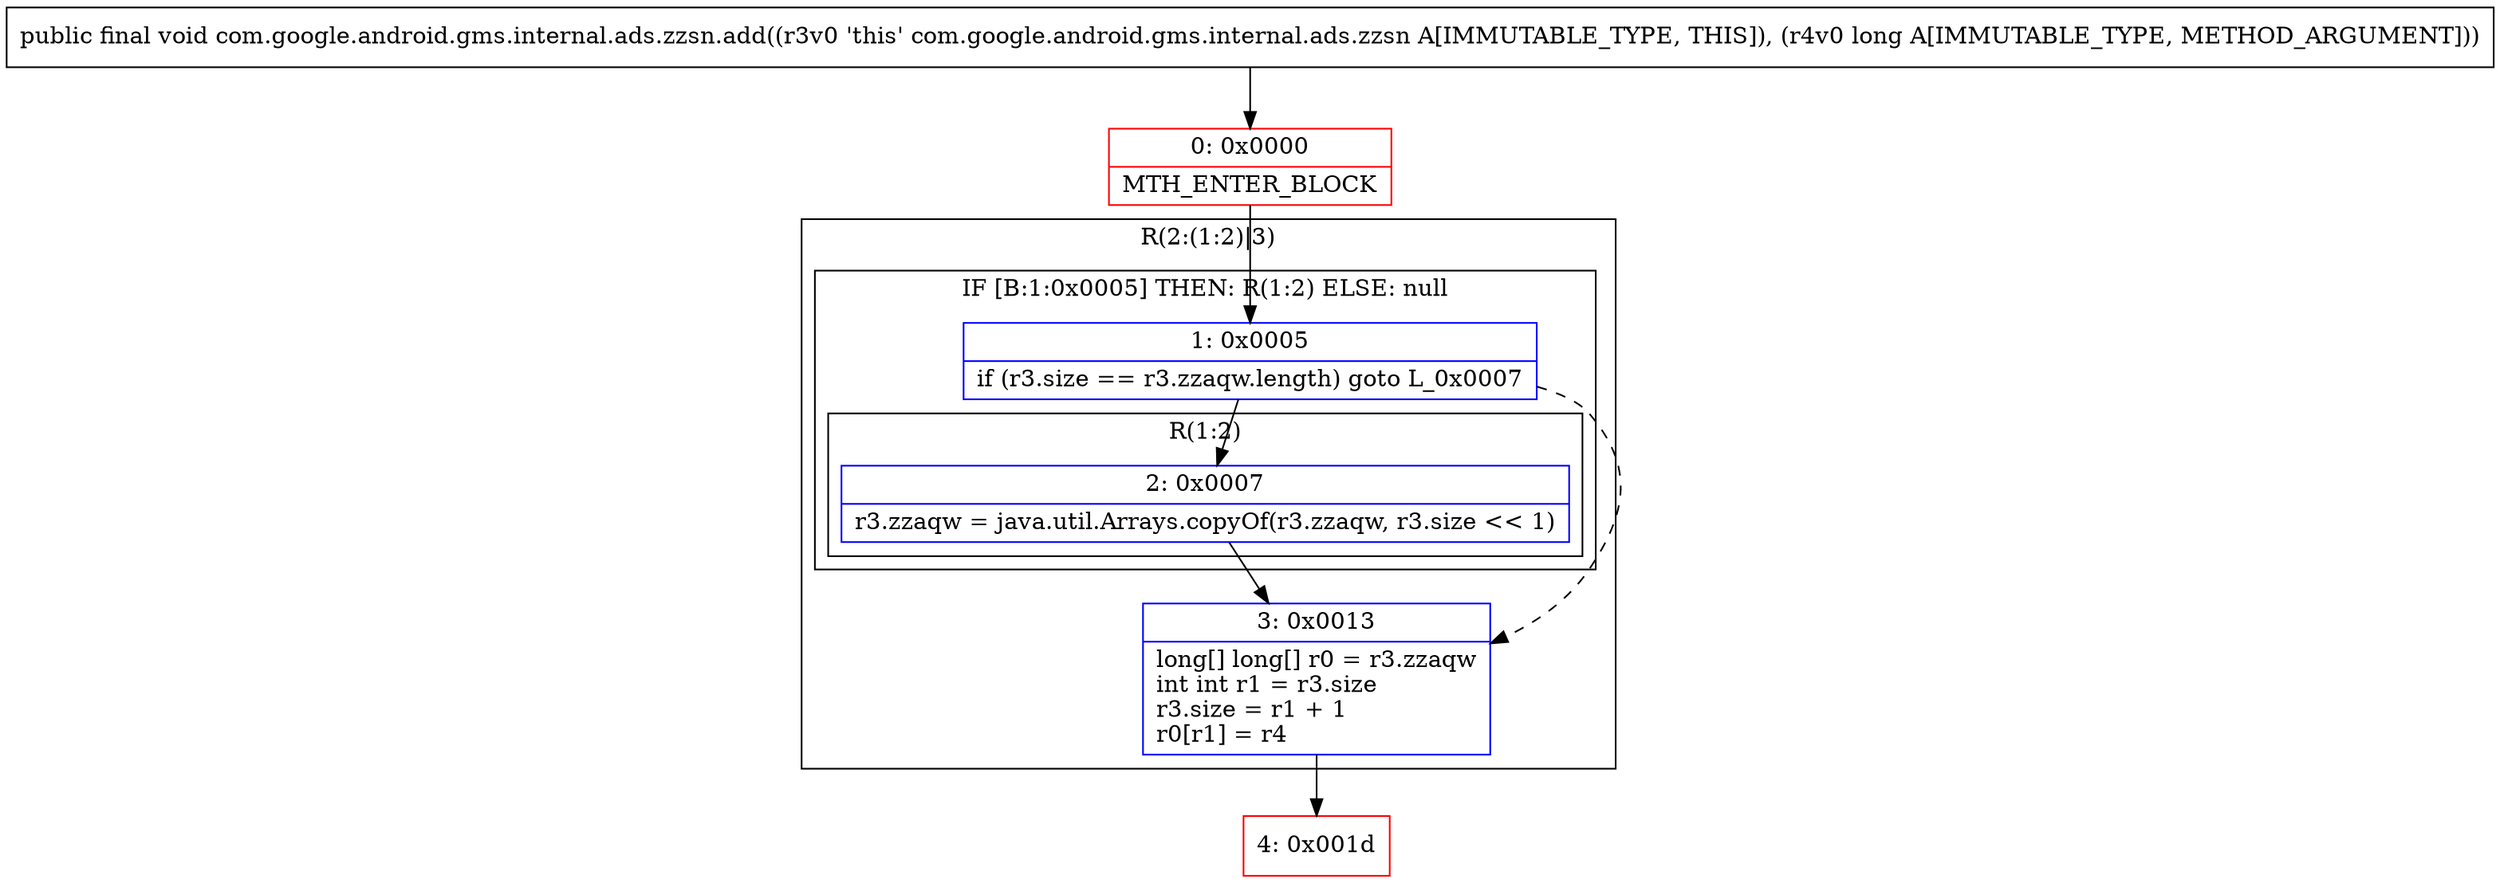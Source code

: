 digraph "CFG forcom.google.android.gms.internal.ads.zzsn.add(J)V" {
subgraph cluster_Region_371744904 {
label = "R(2:(1:2)|3)";
node [shape=record,color=blue];
subgraph cluster_IfRegion_2037098842 {
label = "IF [B:1:0x0005] THEN: R(1:2) ELSE: null";
node [shape=record,color=blue];
Node_1 [shape=record,label="{1\:\ 0x0005|if (r3.size == r3.zzaqw.length) goto L_0x0007\l}"];
subgraph cluster_Region_1883383762 {
label = "R(1:2)";
node [shape=record,color=blue];
Node_2 [shape=record,label="{2\:\ 0x0007|r3.zzaqw = java.util.Arrays.copyOf(r3.zzaqw, r3.size \<\< 1)\l}"];
}
}
Node_3 [shape=record,label="{3\:\ 0x0013|long[] long[] r0 = r3.zzaqw\lint int r1 = r3.size\lr3.size = r1 + 1\lr0[r1] = r4\l}"];
}
Node_0 [shape=record,color=red,label="{0\:\ 0x0000|MTH_ENTER_BLOCK\l}"];
Node_4 [shape=record,color=red,label="{4\:\ 0x001d}"];
MethodNode[shape=record,label="{public final void com.google.android.gms.internal.ads.zzsn.add((r3v0 'this' com.google.android.gms.internal.ads.zzsn A[IMMUTABLE_TYPE, THIS]), (r4v0 long A[IMMUTABLE_TYPE, METHOD_ARGUMENT])) }"];
MethodNode -> Node_0;
Node_1 -> Node_2;
Node_1 -> Node_3[style=dashed];
Node_2 -> Node_3;
Node_3 -> Node_4;
Node_0 -> Node_1;
}

